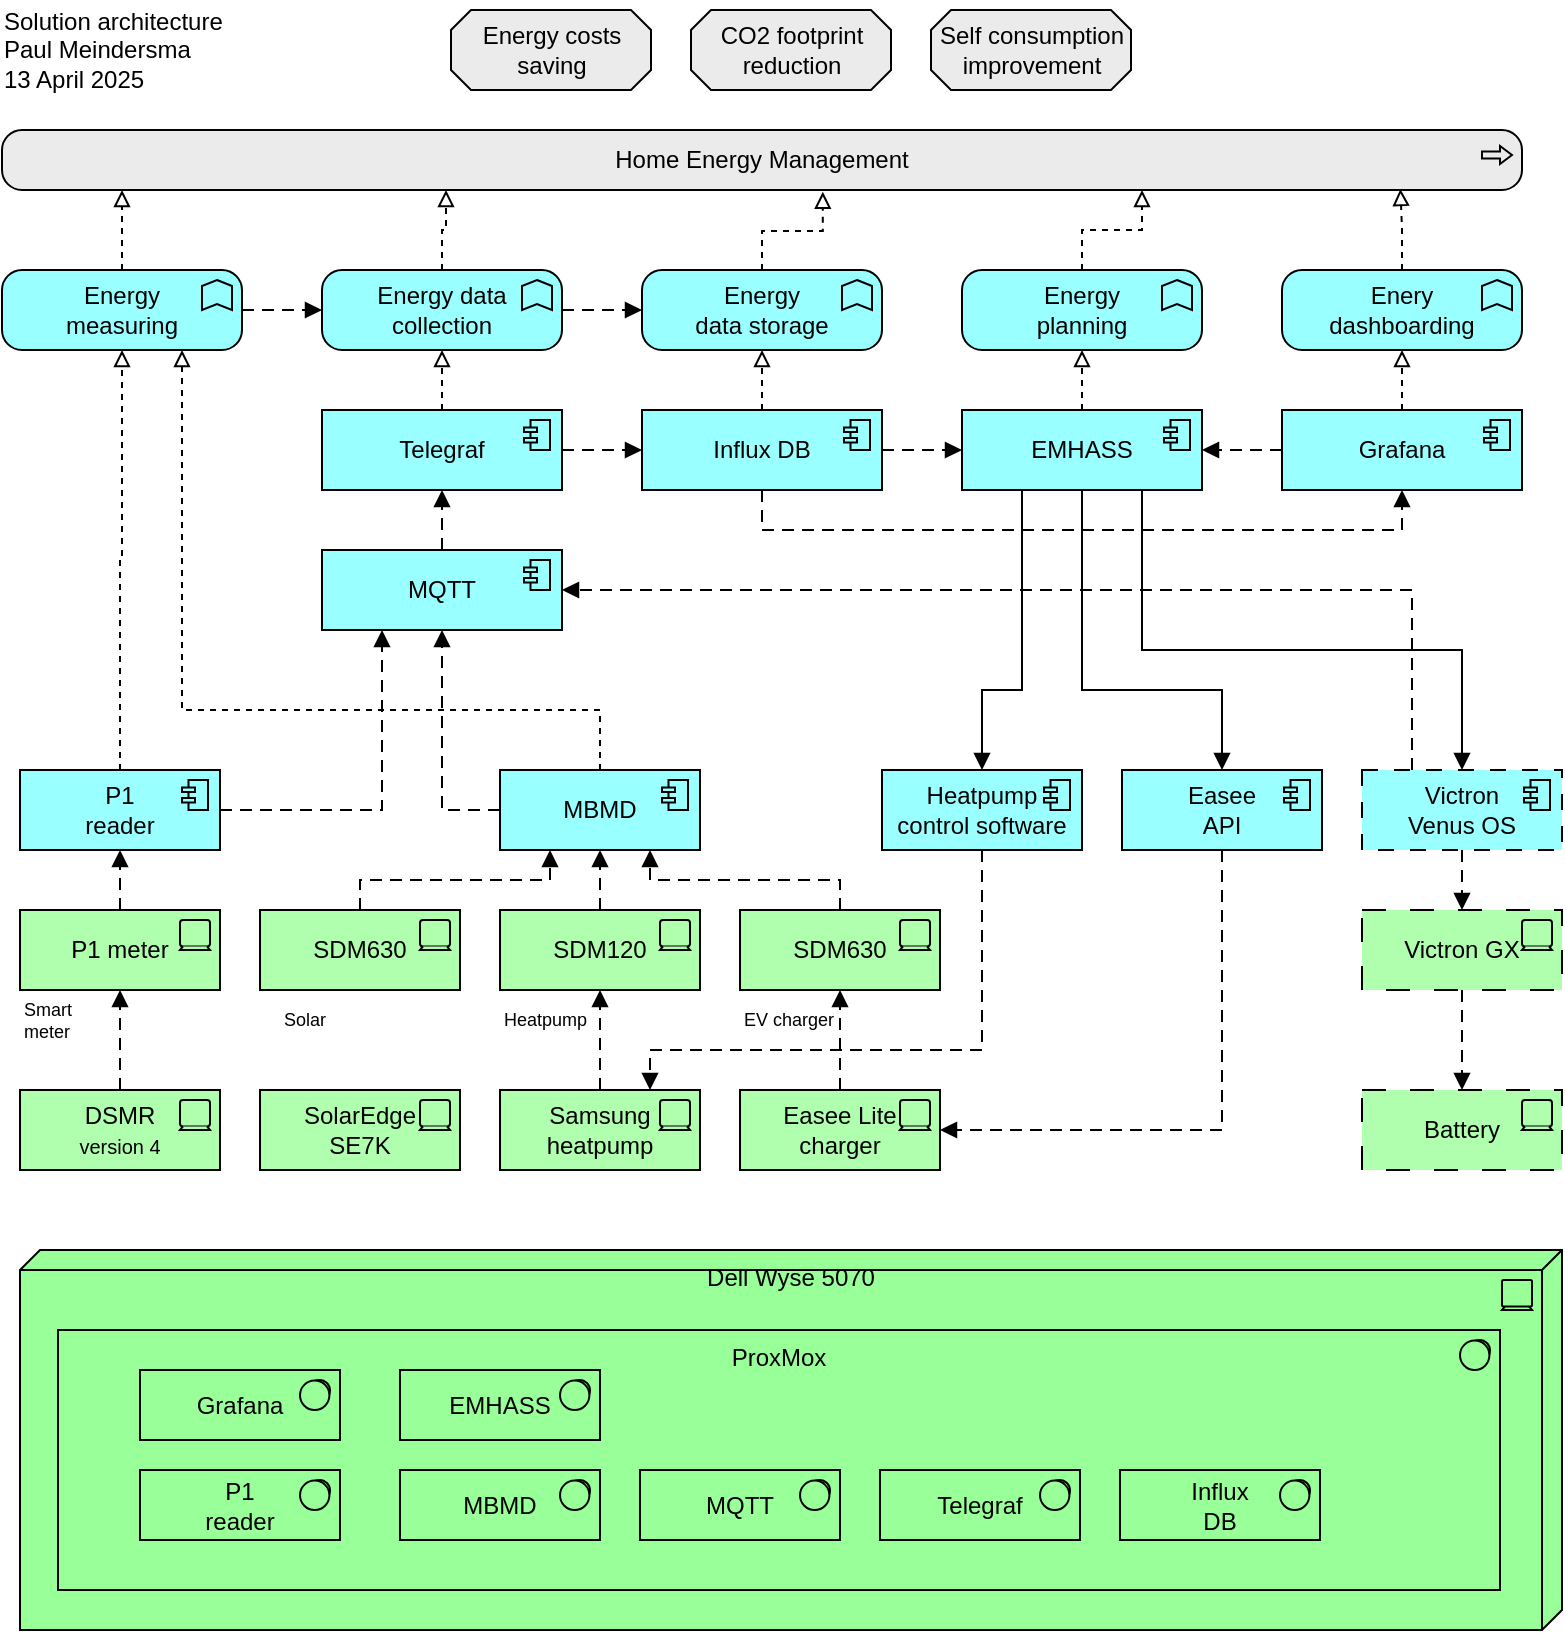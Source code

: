 <mxfile version="26.2.12">
  <diagram name="Pagina-1" id="If3uVRzUwgf7AavsxgMt">
    <mxGraphModel dx="1172" dy="615" grid="1" gridSize="10" guides="1" tooltips="1" connect="1" arrows="1" fold="1" page="1" pageScale="1" pageWidth="827" pageHeight="1169" math="0" shadow="0">
      <root>
        <mxCell id="0" />
        <mxCell id="1" parent="0" />
        <mxCell id="eXZCC9MjRsluqyA0-eMw-1" value="Solution architecture&lt;div&gt;Paul Meindersma&lt;/div&gt;&lt;div&gt;13 April 2025&lt;/div&gt;" style="text;html=1;align=left;verticalAlign=middle;whiteSpace=wrap;rounded=0;" vertex="1" parent="1">
          <mxGeometry x="20" y="15" width="170" height="50" as="geometry" />
        </mxCell>
        <mxCell id="eXZCC9MjRsluqyA0-eMw-2" value="Home Energy Management" style="html=1;outlineConnect=0;whiteSpace=wrap;fillColor=#EBEBEB;shape=mxgraph.archimate3.application;appType=proc;archiType=rounded;" vertex="1" parent="1">
          <mxGeometry x="21" y="80" width="760" height="30" as="geometry" />
        </mxCell>
        <mxCell id="eXZCC9MjRsluqyA0-eMw-3" value="Self consumption&lt;div&gt;improvement&lt;/div&gt;" style="html=1;outlineConnect=0;whiteSpace=wrap;fillColor=#EBEBEB;shape=mxgraph.archimate3.application;appType=generic;archiType=oct;" vertex="1" parent="1">
          <mxGeometry x="485.5" y="20" width="100" height="40" as="geometry" />
        </mxCell>
        <mxCell id="eXZCC9MjRsluqyA0-eMw-15" value="Energy&lt;div&gt;measuring&lt;/div&gt;" style="html=1;outlineConnect=0;whiteSpace=wrap;fillColor=#99ffff;shape=mxgraph.archimate3.application;appType=func;archiType=rounded;" vertex="1" parent="1">
          <mxGeometry x="21" y="150" width="120" height="40" as="geometry" />
        </mxCell>
        <mxCell id="eXZCC9MjRsluqyA0-eMw-16" value="MBMD" style="html=1;outlineConnect=0;whiteSpace=wrap;fillColor=#99ffff;shape=mxgraph.archimate3.application;appType=comp;archiType=square;" vertex="1" parent="1">
          <mxGeometry x="270" y="400" width="100" height="40" as="geometry" />
        </mxCell>
        <mxCell id="eXZCC9MjRsluqyA0-eMw-17" value="P1&lt;div&gt;reader&lt;/div&gt;" style="html=1;outlineConnect=0;whiteSpace=wrap;fillColor=#99ffff;shape=mxgraph.archimate3.application;appType=comp;archiType=square;" vertex="1" parent="1">
          <mxGeometry x="30" y="400" width="100" height="40" as="geometry" />
        </mxCell>
        <mxCell id="eXZCC9MjRsluqyA0-eMw-24" value="" style="edgeStyle=elbowEdgeStyle;html=1;endArrow=block;elbow=vertical;endFill=0;dashed=1;rounded=0;exitX=0.5;exitY=0;exitDx=0;exitDy=0;exitPerimeter=0;" edge="1" parent="1" source="eXZCC9MjRsluqyA0-eMw-15">
          <mxGeometry width="160" relative="1" as="geometry">
            <mxPoint x="191" y="190" as="sourcePoint" />
            <mxPoint x="81" y="110" as="targetPoint" />
          </mxGeometry>
        </mxCell>
        <mxCell id="eXZCC9MjRsluqyA0-eMw-27" value="Energy costs saving" style="html=1;outlineConnect=0;whiteSpace=wrap;fillColor=#EBEBEB;shape=mxgraph.archimate3.application;appType=generic;archiType=oct;" vertex="1" parent="1">
          <mxGeometry x="245.5" y="20" width="100" height="40" as="geometry" />
        </mxCell>
        <mxCell id="eXZCC9MjRsluqyA0-eMw-31" value="Energy data collection" style="html=1;outlineConnect=0;whiteSpace=wrap;fillColor=#99ffff;shape=mxgraph.archimate3.application;appType=func;archiType=rounded;" vertex="1" parent="1">
          <mxGeometry x="181" y="150" width="120" height="40" as="geometry" />
        </mxCell>
        <mxCell id="eXZCC9MjRsluqyA0-eMw-32" value="MQTT" style="html=1;outlineConnect=0;whiteSpace=wrap;fillColor=#99ffff;shape=mxgraph.archimate3.application;appType=comp;archiType=square;" vertex="1" parent="1">
          <mxGeometry x="181" y="290" width="120" height="40" as="geometry" />
        </mxCell>
        <mxCell id="eXZCC9MjRsluqyA0-eMw-34" value="" style="edgeStyle=elbowEdgeStyle;html=1;endArrow=block;dashed=1;elbow=vertical;endFill=1;dashPattern=6 4;rounded=0;exitX=1;exitY=0.5;exitDx=0;exitDy=0;exitPerimeter=0;entryX=0;entryY=0.5;entryDx=0;entryDy=0;entryPerimeter=0;" edge="1" parent="1" source="eXZCC9MjRsluqyA0-eMw-15" target="eXZCC9MjRsluqyA0-eMw-31">
          <mxGeometry width="160" relative="1" as="geometry">
            <mxPoint x="271" y="290" as="sourcePoint" />
            <mxPoint x="431" y="290" as="targetPoint" />
          </mxGeometry>
        </mxCell>
        <mxCell id="eXZCC9MjRsluqyA0-eMw-35" value="Influx DB" style="html=1;outlineConnect=0;whiteSpace=wrap;fillColor=#99ffff;shape=mxgraph.archimate3.application;appType=comp;archiType=square;" vertex="1" parent="1">
          <mxGeometry x="341" y="220" width="120" height="40" as="geometry" />
        </mxCell>
        <mxCell id="eXZCC9MjRsluqyA0-eMw-36" value="Energy&lt;div&gt;data storage&lt;/div&gt;" style="html=1;outlineConnect=0;whiteSpace=wrap;fillColor=#99ffff;shape=mxgraph.archimate3.application;appType=func;archiType=rounded;" vertex="1" parent="1">
          <mxGeometry x="341" y="150" width="120" height="40" as="geometry" />
        </mxCell>
        <mxCell id="eXZCC9MjRsluqyA0-eMw-38" value="Energy&lt;div&gt;planning&lt;/div&gt;" style="html=1;outlineConnect=0;whiteSpace=wrap;fillColor=#99ffff;shape=mxgraph.archimate3.application;appType=func;archiType=rounded;" vertex="1" parent="1">
          <mxGeometry x="501" y="150" width="120" height="40" as="geometry" />
        </mxCell>
        <mxCell id="eXZCC9MjRsluqyA0-eMw-39" value="Enery&lt;div&gt;dashboarding&lt;/div&gt;" style="html=1;outlineConnect=0;whiteSpace=wrap;fillColor=#99ffff;shape=mxgraph.archimate3.application;appType=func;archiType=rounded;" vertex="1" parent="1">
          <mxGeometry x="661" y="150" width="120" height="40" as="geometry" />
        </mxCell>
        <mxCell id="eXZCC9MjRsluqyA0-eMw-40" value="" style="edgeStyle=elbowEdgeStyle;html=1;endArrow=block;elbow=vertical;endFill=0;dashed=1;rounded=0;entryX=0.5;entryY=1;entryDx=0;entryDy=0;entryPerimeter=0;exitX=0.5;exitY=0;exitDx=0;exitDy=0;exitPerimeter=0;" edge="1" parent="1" source="eXZCC9MjRsluqyA0-eMw-35" target="eXZCC9MjRsluqyA0-eMw-36">
          <mxGeometry width="160" relative="1" as="geometry">
            <mxPoint x="271" y="220" as="sourcePoint" />
            <mxPoint x="431" y="220" as="targetPoint" />
            <Array as="points">
              <mxPoint x="431" y="200" />
            </Array>
          </mxGeometry>
        </mxCell>
        <mxCell id="eXZCC9MjRsluqyA0-eMw-41" value="EMHASS" style="html=1;outlineConnect=0;whiteSpace=wrap;fillColor=#99ffff;shape=mxgraph.archimate3.application;appType=comp;archiType=square;" vertex="1" parent="1">
          <mxGeometry x="501" y="220" width="120" height="40" as="geometry" />
        </mxCell>
        <mxCell id="eXZCC9MjRsluqyA0-eMw-42" value="Grafana" style="html=1;outlineConnect=0;whiteSpace=wrap;fillColor=#99ffff;shape=mxgraph.archimate3.application;appType=comp;archiType=square;" vertex="1" parent="1">
          <mxGeometry x="661" y="220" width="120" height="40" as="geometry" />
        </mxCell>
        <mxCell id="eXZCC9MjRsluqyA0-eMw-43" value="&lt;div&gt;&lt;span style=&quot;background-color: transparent; color: light-dark(rgb(0, 0, 0), rgb(255, 255, 255));&quot;&gt;DSMR&lt;/span&gt;&lt;/div&gt;&lt;div&gt;&lt;span style=&quot;background-color: transparent; color: light-dark(rgb(0, 0, 0), rgb(255, 255, 255));&quot;&gt;&lt;font style=&quot;font-size: 10px;&quot;&gt;version 4&lt;/font&gt;&lt;/span&gt;&lt;/div&gt;" style="html=1;outlineConnect=0;whiteSpace=wrap;fillColor=#AFFFAF;shape=mxgraph.archimate3.application;appType=device;" vertex="1" parent="1">
          <mxGeometry x="30" y="560" width="100" height="40" as="geometry" />
        </mxCell>
        <mxCell id="eXZCC9MjRsluqyA0-eMw-45" value="SolarEdge&lt;div&gt;SE7K&lt;/div&gt;" style="html=1;outlineConnect=0;whiteSpace=wrap;fillColor=#AFFFAF;shape=mxgraph.archimate3.application;appType=device;" vertex="1" parent="1">
          <mxGeometry x="150" y="560" width="100" height="40" as="geometry" />
        </mxCell>
        <mxCell id="eXZCC9MjRsluqyA0-eMw-46" value="SDM630" style="html=1;outlineConnect=0;whiteSpace=wrap;fillColor=#AFFFAF;shape=mxgraph.archimate3.application;appType=device;" vertex="1" parent="1">
          <mxGeometry x="150" y="470" width="100" height="40" as="geometry" />
        </mxCell>
        <mxCell id="eXZCC9MjRsluqyA0-eMw-49" value="" style="edgeStyle=elbowEdgeStyle;html=1;endArrow=block;dashed=1;elbow=vertical;endFill=1;dashPattern=6 4;rounded=0;exitX=1;exitY=0.5;exitDx=0;exitDy=0;exitPerimeter=0;" edge="1" parent="1" source="eXZCC9MjRsluqyA0-eMw-31" target="eXZCC9MjRsluqyA0-eMw-36">
          <mxGeometry width="160" relative="1" as="geometry">
            <mxPoint x="271" y="400" as="sourcePoint" />
            <mxPoint x="431" y="400" as="targetPoint" />
          </mxGeometry>
        </mxCell>
        <mxCell id="eXZCC9MjRsluqyA0-eMw-50" value="" style="edgeStyle=elbowEdgeStyle;html=1;endArrow=block;dashed=1;elbow=vertical;endFill=1;dashPattern=6 4;rounded=0;exitX=0.5;exitY=0;exitDx=0;exitDy=0;exitPerimeter=0;entryX=0.5;entryY=1;entryDx=0;entryDy=0;entryPerimeter=0;" edge="1" parent="1" source="eXZCC9MjRsluqyA0-eMw-32" target="eXZCC9MjRsluqyA0-eMw-55">
          <mxGeometry width="160" relative="1" as="geometry">
            <mxPoint x="271" y="390" as="sourcePoint" />
            <mxPoint x="431" y="390" as="targetPoint" />
            <Array as="points" />
          </mxGeometry>
        </mxCell>
        <mxCell id="eXZCC9MjRsluqyA0-eMw-51" value="" style="edgeStyle=elbowEdgeStyle;html=1;endArrow=block;dashed=1;elbow=vertical;endFill=1;dashPattern=6 4;rounded=0;exitX=1;exitY=0.5;exitDx=0;exitDy=0;exitPerimeter=0;entryX=0;entryY=0.5;entryDx=0;entryDy=0;entryPerimeter=0;" edge="1" parent="1" source="eXZCC9MjRsluqyA0-eMw-35" target="eXZCC9MjRsluqyA0-eMw-41">
          <mxGeometry width="160" relative="1" as="geometry">
            <mxPoint x="271" y="390" as="sourcePoint" />
            <mxPoint x="431" y="390" as="targetPoint" />
          </mxGeometry>
        </mxCell>
        <mxCell id="eXZCC9MjRsluqyA0-eMw-52" value="" style="edgeStyle=elbowEdgeStyle;html=1;endArrow=block;elbow=vertical;endFill=0;dashed=1;rounded=0;entryX=0.5;entryY=1;entryDx=0;entryDy=0;entryPerimeter=0;exitX=0.5;exitY=0;exitDx=0;exitDy=0;exitPerimeter=0;" edge="1" parent="1" source="eXZCC9MjRsluqyA0-eMw-41" target="eXZCC9MjRsluqyA0-eMw-38">
          <mxGeometry width="160" relative="1" as="geometry">
            <mxPoint x="271" y="390" as="sourcePoint" />
            <mxPoint x="431" y="390" as="targetPoint" />
          </mxGeometry>
        </mxCell>
        <mxCell id="eXZCC9MjRsluqyA0-eMw-53" value="" style="edgeStyle=elbowEdgeStyle;html=1;endArrow=block;elbow=vertical;endFill=0;dashed=1;rounded=0;exitX=0.5;exitY=0;exitDx=0;exitDy=0;exitPerimeter=0;" edge="1" parent="1" source="eXZCC9MjRsluqyA0-eMw-42" target="eXZCC9MjRsluqyA0-eMw-39">
          <mxGeometry width="160" relative="1" as="geometry">
            <mxPoint x="721" y="260" as="sourcePoint" />
            <mxPoint x="431" y="390" as="targetPoint" />
          </mxGeometry>
        </mxCell>
        <mxCell id="eXZCC9MjRsluqyA0-eMw-54" value="" style="edgeStyle=elbowEdgeStyle;html=1;endArrow=block;dashed=1;elbow=vertical;endFill=1;dashPattern=6 4;rounded=0;exitX=0.5;exitY=1;exitDx=0;exitDy=0;exitPerimeter=0;entryX=0.5;entryY=1;entryDx=0;entryDy=0;entryPerimeter=0;" edge="1" parent="1" source="eXZCC9MjRsluqyA0-eMw-35" target="eXZCC9MjRsluqyA0-eMw-42">
          <mxGeometry width="160" relative="1" as="geometry">
            <mxPoint x="271" y="390" as="sourcePoint" />
            <mxPoint x="431" y="390" as="targetPoint" />
            <Array as="points">
              <mxPoint x="561" y="280" />
            </Array>
          </mxGeometry>
        </mxCell>
        <mxCell id="eXZCC9MjRsluqyA0-eMw-55" value="Telegraf" style="html=1;outlineConnect=0;whiteSpace=wrap;fillColor=#99ffff;shape=mxgraph.archimate3.application;appType=comp;archiType=square;" vertex="1" parent="1">
          <mxGeometry x="181" y="220" width="120" height="40" as="geometry" />
        </mxCell>
        <mxCell id="eXZCC9MjRsluqyA0-eMw-56" value="" style="edgeStyle=elbowEdgeStyle;html=1;endArrow=block;dashed=1;elbow=vertical;endFill=1;dashPattern=6 4;rounded=0;exitX=1;exitY=0.5;exitDx=0;exitDy=0;exitPerimeter=0;" edge="1" parent="1" source="eXZCC9MjRsluqyA0-eMw-55" target="eXZCC9MjRsluqyA0-eMw-35">
          <mxGeometry width="160" relative="1" as="geometry">
            <mxPoint x="271" y="390" as="sourcePoint" />
            <mxPoint x="431" y="390" as="targetPoint" />
          </mxGeometry>
        </mxCell>
        <mxCell id="eXZCC9MjRsluqyA0-eMw-58" value="" style="edgeStyle=elbowEdgeStyle;html=1;endArrow=block;dashed=1;elbow=vertical;endFill=1;dashPattern=6 4;rounded=0;exitX=0;exitY=0.5;exitDx=0;exitDy=0;exitPerimeter=0;entryX=1;entryY=0.5;entryDx=0;entryDy=0;entryPerimeter=0;" edge="1" parent="1" source="eXZCC9MjRsluqyA0-eMw-42" target="eXZCC9MjRsluqyA0-eMw-41">
          <mxGeometry width="160" relative="1" as="geometry">
            <mxPoint x="271" y="320" as="sourcePoint" />
            <mxPoint x="431" y="320" as="targetPoint" />
          </mxGeometry>
        </mxCell>
        <mxCell id="eXZCC9MjRsluqyA0-eMw-59" value="Heatpump&lt;div&gt;control software&lt;/div&gt;" style="html=1;outlineConnect=0;whiteSpace=wrap;fillColor=#99ffff;shape=mxgraph.archimate3.application;appType=comp;archiType=square;" vertex="1" parent="1">
          <mxGeometry x="461" y="400" width="100" height="40" as="geometry" />
        </mxCell>
        <mxCell id="eXZCC9MjRsluqyA0-eMw-60" value="&lt;div&gt;Easee&lt;/div&gt;&lt;div&gt;API&lt;/div&gt;" style="html=1;outlineConnect=0;whiteSpace=wrap;fillColor=#99ffff;shape=mxgraph.archimate3.application;appType=comp;archiType=square;" vertex="1" parent="1">
          <mxGeometry x="581" y="400" width="100" height="40" as="geometry" />
        </mxCell>
        <mxCell id="eXZCC9MjRsluqyA0-eMw-62" value="P1 meter" style="html=1;outlineConnect=0;whiteSpace=wrap;fillColor=#AFFFAF;shape=mxgraph.archimate3.application;appType=device;" vertex="1" parent="1">
          <mxGeometry x="30" y="470" width="100" height="40" as="geometry" />
        </mxCell>
        <mxCell id="eXZCC9MjRsluqyA0-eMw-63" value="" style="edgeStyle=elbowEdgeStyle;html=1;endArrow=block;dashed=1;elbow=vertical;endFill=1;dashPattern=6 4;rounded=0;exitX=1;exitY=0.5;exitDx=0;exitDy=0;exitPerimeter=0;entryX=0.25;entryY=1;entryDx=0;entryDy=0;entryPerimeter=0;" edge="1" parent="1" source="eXZCC9MjRsluqyA0-eMw-17" target="eXZCC9MjRsluqyA0-eMw-32">
          <mxGeometry width="160" relative="1" as="geometry">
            <mxPoint x="271" y="450" as="sourcePoint" />
            <mxPoint x="431" y="450" as="targetPoint" />
            <Array as="points">
              <mxPoint x="181" y="420" />
            </Array>
          </mxGeometry>
        </mxCell>
        <mxCell id="eXZCC9MjRsluqyA0-eMw-64" value="" style="edgeStyle=elbowEdgeStyle;html=1;endArrow=block;dashed=1;elbow=vertical;endFill=1;dashPattern=6 4;rounded=0;exitX=0;exitY=0.5;exitDx=0;exitDy=0;exitPerimeter=0;" edge="1" parent="1" source="eXZCC9MjRsluqyA0-eMw-16" target="eXZCC9MjRsluqyA0-eMw-32">
          <mxGeometry width="160" relative="1" as="geometry">
            <mxPoint x="271" y="450" as="sourcePoint" />
            <mxPoint x="431" y="450" as="targetPoint" />
            <Array as="points">
              <mxPoint x="241" y="420" />
            </Array>
          </mxGeometry>
        </mxCell>
        <mxCell id="eXZCC9MjRsluqyA0-eMw-65" value="SDM120" style="html=1;outlineConnect=0;whiteSpace=wrap;fillColor=#AFFFAF;shape=mxgraph.archimate3.application;appType=device;" vertex="1" parent="1">
          <mxGeometry x="270" y="470" width="100" height="40" as="geometry" />
        </mxCell>
        <mxCell id="eXZCC9MjRsluqyA0-eMw-66" value="SDM630" style="html=1;outlineConnect=0;whiteSpace=wrap;fillColor=#AFFFAF;shape=mxgraph.archimate3.application;appType=device;" vertex="1" parent="1">
          <mxGeometry x="390" y="470" width="100" height="40" as="geometry" />
        </mxCell>
        <mxCell id="eXZCC9MjRsluqyA0-eMw-67" value="" style="edgeStyle=elbowEdgeStyle;html=1;endArrow=block;dashed=1;elbow=vertical;endFill=1;dashPattern=6 4;rounded=0;exitX=0.5;exitY=0;exitDx=0;exitDy=0;exitPerimeter=0;entryX=0.5;entryY=1;entryDx=0;entryDy=0;entryPerimeter=0;" edge="1" parent="1" source="eXZCC9MjRsluqyA0-eMw-62" target="eXZCC9MjRsluqyA0-eMw-17">
          <mxGeometry width="160" relative="1" as="geometry">
            <mxPoint x="280" y="450" as="sourcePoint" />
            <mxPoint x="440" y="450" as="targetPoint" />
          </mxGeometry>
        </mxCell>
        <mxCell id="eXZCC9MjRsluqyA0-eMw-68" value="" style="edgeStyle=elbowEdgeStyle;html=1;endArrow=block;dashed=1;elbow=vertical;endFill=1;dashPattern=6 4;rounded=0;entryX=0.25;entryY=1;entryDx=0;entryDy=0;entryPerimeter=0;exitX=0.5;exitY=0;exitDx=0;exitDy=0;exitPerimeter=0;" edge="1" parent="1" source="eXZCC9MjRsluqyA0-eMw-46" target="eXZCC9MjRsluqyA0-eMw-16">
          <mxGeometry width="160" relative="1" as="geometry">
            <mxPoint x="280" y="450" as="sourcePoint" />
            <mxPoint x="440" y="450" as="targetPoint" />
            <Array as="points" />
          </mxGeometry>
        </mxCell>
        <mxCell id="eXZCC9MjRsluqyA0-eMw-69" value="" style="edgeStyle=elbowEdgeStyle;html=1;endArrow=block;dashed=1;elbow=vertical;endFill=1;dashPattern=6 4;rounded=0;exitX=0.5;exitY=0;exitDx=0;exitDy=0;exitPerimeter=0;" edge="1" parent="1" source="eXZCC9MjRsluqyA0-eMw-65" target="eXZCC9MjRsluqyA0-eMw-16">
          <mxGeometry width="160" relative="1" as="geometry">
            <mxPoint x="280" y="450" as="sourcePoint" />
            <mxPoint x="440" y="450" as="targetPoint" />
          </mxGeometry>
        </mxCell>
        <mxCell id="eXZCC9MjRsluqyA0-eMw-71" value="" style="edgeStyle=elbowEdgeStyle;html=1;endArrow=block;dashed=1;elbow=vertical;endFill=1;dashPattern=6 4;rounded=0;exitX=0.5;exitY=0;exitDx=0;exitDy=0;exitPerimeter=0;entryX=0.75;entryY=1;entryDx=0;entryDy=0;entryPerimeter=0;" edge="1" parent="1" source="eXZCC9MjRsluqyA0-eMw-66" target="eXZCC9MjRsluqyA0-eMw-16">
          <mxGeometry width="160" relative="1" as="geometry">
            <mxPoint x="280" y="450" as="sourcePoint" />
            <mxPoint x="440" y="450" as="targetPoint" />
            <Array as="points" />
          </mxGeometry>
        </mxCell>
        <mxCell id="eXZCC9MjRsluqyA0-eMw-72" value="Smart&lt;div&gt;meter&lt;/div&gt;" style="text;html=1;align=left;verticalAlign=middle;whiteSpace=wrap;rounded=0;fontSize=9;" vertex="1" parent="1">
          <mxGeometry x="30" y="510" width="90" height="30" as="geometry" />
        </mxCell>
        <mxCell id="eXZCC9MjRsluqyA0-eMw-73" value="Heatpump" style="text;html=1;align=left;verticalAlign=middle;whiteSpace=wrap;rounded=0;fontSize=9;" vertex="1" parent="1">
          <mxGeometry x="270" y="510" width="90" height="30" as="geometry" />
        </mxCell>
        <mxCell id="eXZCC9MjRsluqyA0-eMw-74" value="EV charger" style="text;html=1;align=left;verticalAlign=middle;whiteSpace=wrap;rounded=0;fontSize=9;" vertex="1" parent="1">
          <mxGeometry x="390" y="510" width="90" height="30" as="geometry" />
        </mxCell>
        <mxCell id="eXZCC9MjRsluqyA0-eMw-75" value="Victron GX" style="html=1;outlineConnect=0;whiteSpace=wrap;fillColor=#AFFFAF;shape=mxgraph.archimate3.application;appType=device;dashed=1;dashPattern=12 12;" vertex="1" parent="1">
          <mxGeometry x="701" y="470" width="100" height="40" as="geometry" />
        </mxCell>
        <mxCell id="eXZCC9MjRsluqyA0-eMw-76" value="Samsung&lt;div&gt;heatpump&lt;/div&gt;" style="html=1;outlineConnect=0;whiteSpace=wrap;fillColor=#AFFFAF;shape=mxgraph.archimate3.application;appType=device;" vertex="1" parent="1">
          <mxGeometry x="270" y="560" width="100" height="40" as="geometry" />
        </mxCell>
        <mxCell id="eXZCC9MjRsluqyA0-eMw-77" value="" style="edgeStyle=elbowEdgeStyle;html=1;endArrow=block;dashed=1;elbow=vertical;endFill=1;dashPattern=6 4;rounded=0;exitX=0.5;exitY=0;exitDx=0;exitDy=0;exitPerimeter=0;" edge="1" parent="1" source="eXZCC9MjRsluqyA0-eMw-43">
          <mxGeometry width="160" relative="1" as="geometry">
            <mxPoint x="280" y="440" as="sourcePoint" />
            <mxPoint x="80" y="510" as="targetPoint" />
          </mxGeometry>
        </mxCell>
        <mxCell id="eXZCC9MjRsluqyA0-eMw-79" value="" style="edgeStyle=elbowEdgeStyle;html=1;endArrow=block;dashed=1;elbow=vertical;endFill=1;dashPattern=6 4;rounded=0;exitX=0.5;exitY=0;exitDx=0;exitDy=0;exitPerimeter=0;" edge="1" parent="1" source="eXZCC9MjRsluqyA0-eMw-76">
          <mxGeometry width="160" relative="1" as="geometry">
            <mxPoint x="100" y="580" as="sourcePoint" />
            <mxPoint x="320" y="510" as="targetPoint" />
          </mxGeometry>
        </mxCell>
        <mxCell id="eXZCC9MjRsluqyA0-eMw-80" value="" style="edgeStyle=elbowEdgeStyle;html=1;endArrow=block;dashed=1;elbow=vertical;endFill=1;dashPattern=6 4;rounded=0;exitX=0.5;exitY=0;exitDx=0;exitDy=0;exitPerimeter=0;" edge="1" parent="1" source="eXZCC9MjRsluqyA0-eMw-106" target="eXZCC9MjRsluqyA0-eMw-66">
          <mxGeometry width="160" relative="1" as="geometry">
            <mxPoint x="110" y="590" as="sourcePoint" />
            <mxPoint x="110" y="540" as="targetPoint" />
          </mxGeometry>
        </mxCell>
        <mxCell id="eXZCC9MjRsluqyA0-eMw-82" value="" style="edgeStyle=elbowEdgeStyle;html=1;endArrow=block;dashed=1;elbow=vertical;endFill=1;dashPattern=6 4;rounded=0;exitX=0.5;exitY=1;exitDx=0;exitDy=0;exitPerimeter=0;entryX=0.75;entryY=0;entryDx=0;entryDy=0;entryPerimeter=0;" edge="1" parent="1" source="eXZCC9MjRsluqyA0-eMw-59" target="eXZCC9MjRsluqyA0-eMw-76">
          <mxGeometry width="160" relative="1" as="geometry">
            <mxPoint x="271" y="490" as="sourcePoint" />
            <mxPoint x="431" y="490" as="targetPoint" />
            <Array as="points">
              <mxPoint x="451" y="540" />
            </Array>
          </mxGeometry>
        </mxCell>
        <mxCell id="eXZCC9MjRsluqyA0-eMw-83" value="" style="edgeStyle=elbowEdgeStyle;html=1;endArrow=block;dashed=0;elbow=vertical;endFill=1;rounded=0;entryX=0.5;entryY=0;entryDx=0;entryDy=0;entryPerimeter=0;exitX=0.25;exitY=1;exitDx=0;exitDy=0;exitPerimeter=0;" edge="1" parent="1" source="eXZCC9MjRsluqyA0-eMw-41" target="eXZCC9MjRsluqyA0-eMw-59">
          <mxGeometry width="160" relative="1" as="geometry">
            <mxPoint x="271" y="380" as="sourcePoint" />
            <mxPoint x="431" y="380" as="targetPoint" />
            <Array as="points">
              <mxPoint x="531" y="360" />
            </Array>
          </mxGeometry>
        </mxCell>
        <mxCell id="eXZCC9MjRsluqyA0-eMw-84" value="" style="edgeStyle=elbowEdgeStyle;html=1;endArrow=block;dashed=0;elbow=vertical;endFill=1;rounded=0;entryX=0.5;entryY=0;entryDx=0;entryDy=0;entryPerimeter=0;" edge="1" parent="1" source="eXZCC9MjRsluqyA0-eMw-41" target="eXZCC9MjRsluqyA0-eMw-60">
          <mxGeometry width="160" relative="1" as="geometry">
            <mxPoint x="271" y="380" as="sourcePoint" />
            <mxPoint x="431" y="380" as="targetPoint" />
            <Array as="points">
              <mxPoint x="561" y="360" />
            </Array>
          </mxGeometry>
        </mxCell>
        <mxCell id="eXZCC9MjRsluqyA0-eMw-85" value="" style="edgeStyle=elbowEdgeStyle;html=1;endArrow=block;dashed=1;elbow=vertical;endFill=1;dashPattern=6 4;rounded=0;entryX=1;entryY=0.5;entryDx=0;entryDy=0;entryPerimeter=0;exitX=0.5;exitY=1;exitDx=0;exitDy=0;exitPerimeter=0;" edge="1" parent="1" source="eXZCC9MjRsluqyA0-eMw-60" target="eXZCC9MjRsluqyA0-eMw-106">
          <mxGeometry width="160" relative="1" as="geometry">
            <mxPoint x="271" y="380" as="sourcePoint" />
            <mxPoint x="431" y="380" as="targetPoint" />
            <Array as="points">
              <mxPoint x="591" y="580" />
            </Array>
          </mxGeometry>
        </mxCell>
        <mxCell id="eXZCC9MjRsluqyA0-eMw-86" value="" style="edgeStyle=elbowEdgeStyle;html=1;endArrow=block;elbow=vertical;endFill=0;dashed=1;rounded=0;" edge="1" parent="1" source="eXZCC9MjRsluqyA0-eMw-31">
          <mxGeometry width="160" relative="1" as="geometry">
            <mxPoint x="271" y="260" as="sourcePoint" />
            <mxPoint x="243" y="110" as="targetPoint" />
          </mxGeometry>
        </mxCell>
        <mxCell id="eXZCC9MjRsluqyA0-eMw-87" value="" style="edgeStyle=elbowEdgeStyle;html=1;endArrow=block;elbow=vertical;endFill=0;dashed=1;rounded=0;entryX=0.54;entryY=1.03;entryDx=0;entryDy=0;entryPerimeter=0;exitX=0.5;exitY=0;exitDx=0;exitDy=0;exitPerimeter=0;" edge="1" parent="1" source="eXZCC9MjRsluqyA0-eMw-36" target="eXZCC9MjRsluqyA0-eMw-2">
          <mxGeometry width="160" relative="1" as="geometry">
            <mxPoint x="271" y="250" as="sourcePoint" />
            <mxPoint x="431" y="250" as="targetPoint" />
          </mxGeometry>
        </mxCell>
        <mxCell id="eXZCC9MjRsluqyA0-eMw-88" value="" style="edgeStyle=elbowEdgeStyle;html=1;endArrow=block;elbow=vertical;endFill=0;dashed=1;rounded=0;exitX=0.5;exitY=0;exitDx=0;exitDy=0;exitPerimeter=0;entryX=0.75;entryY=1;entryDx=0;entryDy=0;entryPerimeter=0;" edge="1" parent="1" source="eXZCC9MjRsluqyA0-eMw-38" target="eXZCC9MjRsluqyA0-eMw-2">
          <mxGeometry width="160" relative="1" as="geometry">
            <mxPoint x="481" y="250" as="sourcePoint" />
            <mxPoint x="641" y="250" as="targetPoint" />
          </mxGeometry>
        </mxCell>
        <mxCell id="eXZCC9MjRsluqyA0-eMw-89" value="" style="edgeStyle=elbowEdgeStyle;html=1;endArrow=block;elbow=vertical;endFill=0;dashed=1;rounded=0;exitX=0.5;exitY=0;exitDx=0;exitDy=0;exitPerimeter=0;entryX=0.92;entryY=0.983;entryDx=0;entryDy=0;entryPerimeter=0;" edge="1" parent="1" source="eXZCC9MjRsluqyA0-eMw-39" target="eXZCC9MjRsluqyA0-eMw-2">
          <mxGeometry width="160" relative="1" as="geometry">
            <mxPoint x="481" y="250" as="sourcePoint" />
            <mxPoint x="641" y="250" as="targetPoint" />
          </mxGeometry>
        </mxCell>
        <mxCell id="eXZCC9MjRsluqyA0-eMw-90" value="Solar" style="text;html=1;align=left;verticalAlign=middle;whiteSpace=wrap;rounded=0;fontSize=9;" vertex="1" parent="1">
          <mxGeometry x="160" y="510" width="90" height="30" as="geometry" />
        </mxCell>
        <mxCell id="eXZCC9MjRsluqyA0-eMw-91" value="" style="edgeStyle=elbowEdgeStyle;html=1;endArrow=block;elbow=vertical;endFill=0;dashed=1;rounded=0;entryX=0.5;entryY=1;entryDx=0;entryDy=0;entryPerimeter=0;" edge="1" parent="1" target="eXZCC9MjRsluqyA0-eMw-31">
          <mxGeometry width="160" relative="1" as="geometry">
            <mxPoint x="241" y="220" as="sourcePoint" />
            <mxPoint x="511" y="360" as="targetPoint" />
          </mxGeometry>
        </mxCell>
        <mxCell id="eXZCC9MjRsluqyA0-eMw-92" value="" style="edgeStyle=elbowEdgeStyle;html=1;endArrow=block;elbow=vertical;endFill=0;dashed=1;rounded=0;exitX=0.5;exitY=0;exitDx=0;exitDy=0;exitPerimeter=0;" edge="1" parent="1" source="eXZCC9MjRsluqyA0-eMw-17" target="eXZCC9MjRsluqyA0-eMw-15">
          <mxGeometry width="160" relative="1" as="geometry">
            <mxPoint x="351" y="360" as="sourcePoint" />
            <mxPoint x="511" y="360" as="targetPoint" />
          </mxGeometry>
        </mxCell>
        <mxCell id="eXZCC9MjRsluqyA0-eMw-93" value="" style="edgeStyle=elbowEdgeStyle;html=1;endArrow=block;elbow=vertical;endFill=0;dashed=1;rounded=0;exitX=0.5;exitY=0;exitDx=0;exitDy=0;exitPerimeter=0;entryX=0.75;entryY=1;entryDx=0;entryDy=0;entryPerimeter=0;" edge="1" parent="1" source="eXZCC9MjRsluqyA0-eMw-16" target="eXZCC9MjRsluqyA0-eMw-15">
          <mxGeometry width="160" relative="1" as="geometry">
            <mxPoint x="351" y="360" as="sourcePoint" />
            <mxPoint x="511" y="360" as="targetPoint" />
            <Array as="points">
              <mxPoint x="221" y="370" />
            </Array>
          </mxGeometry>
        </mxCell>
        <mxCell id="eXZCC9MjRsluqyA0-eMw-94" value="Dell Wyse 5070" style="html=1;outlineConnect=0;whiteSpace=wrap;fillColor=#99ff99;shape=mxgraph.archimate.tech;techType=device;verticalAlign=top;" vertex="1" parent="1">
          <mxGeometry x="30" y="640" width="771" height="190" as="geometry" />
        </mxCell>
        <mxCell id="eXZCC9MjRsluqyA0-eMw-95" value="ProxMox" style="html=1;outlineConnect=0;whiteSpace=wrap;fillColor=#99ff99;shape=mxgraph.archimate.application;appType=sysSw;verticalAlign=top;" vertex="1" parent="1">
          <mxGeometry x="49" y="680" width="721" height="130" as="geometry" />
        </mxCell>
        <mxCell id="eXZCC9MjRsluqyA0-eMw-97" value="MBMD" style="html=1;outlineConnect=0;whiteSpace=wrap;fillColor=#99ff99;shape=mxgraph.archimate.application;appType=sysSw" vertex="1" parent="1">
          <mxGeometry x="220" y="750" width="100" height="35" as="geometry" />
        </mxCell>
        <mxCell id="eXZCC9MjRsluqyA0-eMw-98" value="P1&lt;div&gt;reader&lt;/div&gt;" style="html=1;outlineConnect=0;whiteSpace=wrap;fillColor=#99ff99;shape=mxgraph.archimate.application;appType=sysSw" vertex="1" parent="1">
          <mxGeometry x="90" y="750" width="100" height="35" as="geometry" />
        </mxCell>
        <mxCell id="eXZCC9MjRsluqyA0-eMw-99" value="Telegraf" style="html=1;outlineConnect=0;whiteSpace=wrap;fillColor=#99ff99;shape=mxgraph.archimate.application;appType=sysSw" vertex="1" parent="1">
          <mxGeometry x="460" y="750" width="100" height="35" as="geometry" />
        </mxCell>
        <mxCell id="eXZCC9MjRsluqyA0-eMw-100" value="MQTT" style="html=1;outlineConnect=0;whiteSpace=wrap;fillColor=#99ff99;shape=mxgraph.archimate.application;appType=sysSw" vertex="1" parent="1">
          <mxGeometry x="340" y="750" width="100" height="35" as="geometry" />
        </mxCell>
        <mxCell id="eXZCC9MjRsluqyA0-eMw-101" value="Grafana" style="html=1;outlineConnect=0;whiteSpace=wrap;fillColor=#99ff99;shape=mxgraph.archimate.application;appType=sysSw" vertex="1" parent="1">
          <mxGeometry x="90" y="700" width="100" height="35" as="geometry" />
        </mxCell>
        <mxCell id="eXZCC9MjRsluqyA0-eMw-102" value="Influx&lt;div&gt;DB&lt;/div&gt;" style="html=1;outlineConnect=0;whiteSpace=wrap;fillColor=#99ff99;shape=mxgraph.archimate.application;appType=sysSw" vertex="1" parent="1">
          <mxGeometry x="580" y="750" width="100" height="35" as="geometry" />
        </mxCell>
        <mxCell id="eXZCC9MjRsluqyA0-eMw-103" value="EMHASS" style="html=1;outlineConnect=0;whiteSpace=wrap;fillColor=#99ff99;shape=mxgraph.archimate.application;appType=sysSw" vertex="1" parent="1">
          <mxGeometry x="220" y="700" width="100" height="35" as="geometry" />
        </mxCell>
        <mxCell id="eXZCC9MjRsluqyA0-eMw-104" value="Victron&lt;div&gt;Venus OS&lt;/div&gt;" style="html=1;outlineConnect=0;whiteSpace=wrap;fillColor=#99ffff;shape=mxgraph.archimate3.application;appType=comp;archiType=square;dashed=1;dashPattern=8 8;" vertex="1" parent="1">
          <mxGeometry x="701" y="400" width="100" height="40" as="geometry" />
        </mxCell>
        <mxCell id="eXZCC9MjRsluqyA0-eMw-105" value="" style="edgeStyle=elbowEdgeStyle;html=1;endArrow=block;dashed=0;elbow=vertical;endFill=1;rounded=0;exitX=0.75;exitY=1;exitDx=0;exitDy=0;exitPerimeter=0;" edge="1" parent="1" source="eXZCC9MjRsluqyA0-eMw-41" target="eXZCC9MjRsluqyA0-eMw-104">
          <mxGeometry width="160" relative="1" as="geometry">
            <mxPoint x="611" y="270" as="sourcePoint" />
            <mxPoint x="641" y="410" as="targetPoint" />
            <Array as="points">
              <mxPoint x="671" y="340" />
            </Array>
          </mxGeometry>
        </mxCell>
        <mxCell id="eXZCC9MjRsluqyA0-eMw-106" value="Easee Lite&lt;div&gt;charger&lt;/div&gt;" style="html=1;outlineConnect=0;whiteSpace=wrap;fillColor=#AFFFAF;shape=mxgraph.archimate3.application;appType=device;" vertex="1" parent="1">
          <mxGeometry x="390" y="560" width="100" height="40" as="geometry" />
        </mxCell>
        <mxCell id="eXZCC9MjRsluqyA0-eMw-108" value="" style="edgeStyle=elbowEdgeStyle;html=1;endArrow=block;dashed=1;elbow=vertical;endFill=1;dashPattern=6 4;rounded=0;entryX=0.5;entryY=0;entryDx=0;entryDy=0;entryPerimeter=0;" edge="1" parent="1" source="eXZCC9MjRsluqyA0-eMw-104" target="eXZCC9MjRsluqyA0-eMw-75">
          <mxGeometry width="160" relative="1" as="geometry">
            <mxPoint x="351" y="480" as="sourcePoint" />
            <mxPoint x="760" y="470" as="targetPoint" />
          </mxGeometry>
        </mxCell>
        <mxCell id="eXZCC9MjRsluqyA0-eMw-109" value="" style="edgeStyle=elbowEdgeStyle;html=1;endArrow=block;dashed=1;elbow=vertical;endFill=1;dashPattern=6 4;rounded=0;entryX=1;entryY=0.5;entryDx=0;entryDy=0;entryPerimeter=0;exitX=0.25;exitY=0;exitDx=0;exitDy=0;exitPerimeter=0;" edge="1" parent="1" source="eXZCC9MjRsluqyA0-eMw-104" target="eXZCC9MjRsluqyA0-eMw-32">
          <mxGeometry width="160" relative="1" as="geometry">
            <mxPoint x="351" y="360" as="sourcePoint" />
            <mxPoint x="511" y="360" as="targetPoint" />
            <Array as="points">
              <mxPoint x="531" y="310" />
            </Array>
          </mxGeometry>
        </mxCell>
        <mxCell id="eXZCC9MjRsluqyA0-eMw-110" value="Battery" style="html=1;outlineConnect=0;whiteSpace=wrap;fillColor=#AFFFAF;shape=mxgraph.archimate3.application;appType=device;dashed=1;dashPattern=12 12;" vertex="1" parent="1">
          <mxGeometry x="701" y="560" width="100" height="40" as="geometry" />
        </mxCell>
        <mxCell id="eXZCC9MjRsluqyA0-eMw-113" value="" style="edgeStyle=elbowEdgeStyle;html=1;endArrow=block;dashed=1;elbow=vertical;endFill=1;dashPattern=6 4;rounded=0;entryX=0.5;entryY=0;entryDx=0;entryDy=0;entryPerimeter=0;" edge="1" parent="1" source="eXZCC9MjRsluqyA0-eMw-75" target="eXZCC9MjRsluqyA0-eMw-110">
          <mxGeometry width="160" relative="1" as="geometry">
            <mxPoint x="370" y="580" as="sourcePoint" />
            <mxPoint x="570" y="620" as="targetPoint" />
          </mxGeometry>
        </mxCell>
        <mxCell id="eXZCC9MjRsluqyA0-eMw-115" value="CO2 footprint&lt;div&gt;reduction&lt;/div&gt;" style="html=1;outlineConnect=0;whiteSpace=wrap;fillColor=#EBEBEB;shape=mxgraph.archimate3.application;appType=generic;archiType=oct;" vertex="1" parent="1">
          <mxGeometry x="365.5" y="20" width="100" height="40" as="geometry" />
        </mxCell>
      </root>
    </mxGraphModel>
  </diagram>
</mxfile>
